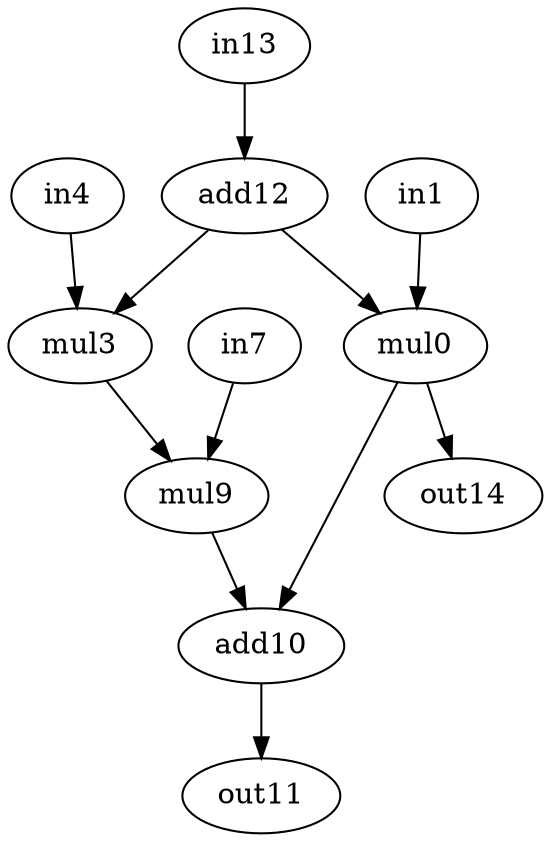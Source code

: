 strict digraph "atax" {
0 [alap=2, asap=2, label=mul0, op=mul];
1 [alap=1, asap=0, label=in1, op=in];
3 [alap=2, asap=2, label=mul3, op=mul];
4 [alap=1, asap=0, label=in4, op=in];
7 [alap=2, asap=0, label=in7, op=in];
9 [alap=3, asap=3, label=mul9, op=mul];
10 [alap=4, asap=4, label=add10, op=add];
11 [alap=5, asap=5, label=out11, op=out];
12 [alap=1, asap=1, label=add12, op=addi, value=2];
13 [alap=0, asap=0, label=in13, op=in];
14 [alap=3, asap=3, label=out14, op=out];
0 -> 10  [port=0, w=0];
0 -> 14  [port=0, w=0];
1 -> 0  [port=0, w=0];
3 -> 9  [port=0, w=0];
4 -> 3  [port=0, w=0];
7 -> 9  [port=1, w=0];
9 -> 10  [port=1, w=0];
10 -> 11  [port=0, w=0];
12 -> 0  [port=1, w=0];
12 -> 3  [port=1, w=0];
13 -> 12  [port=0, w=0];
}
